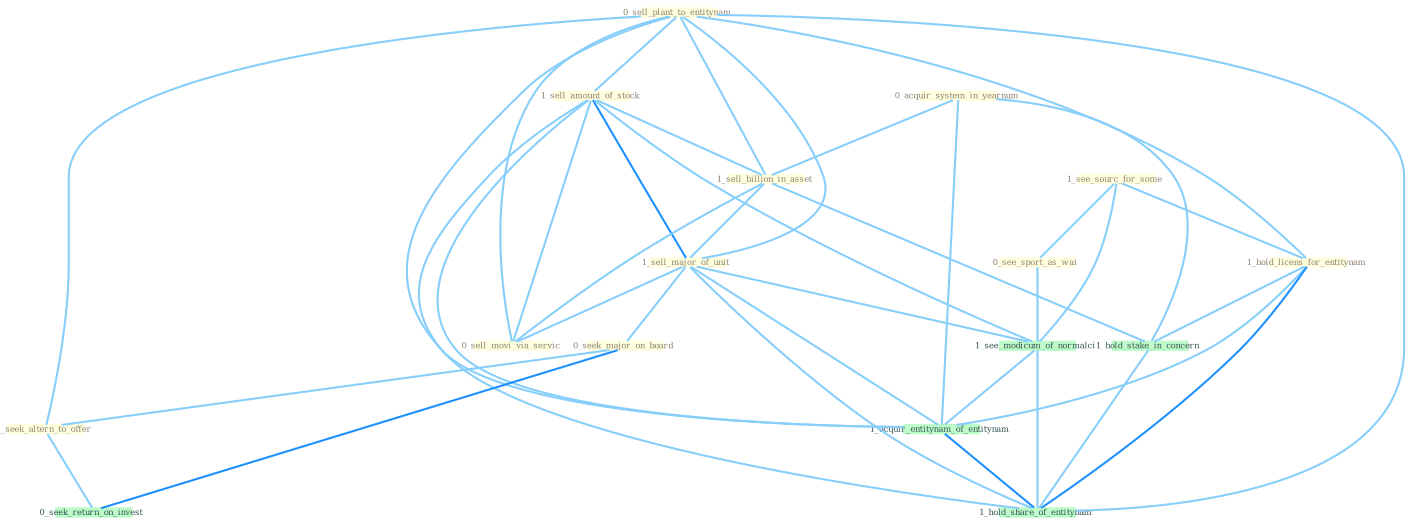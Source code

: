 Graph G{ 
    node
    [shape=polygon,style=filled,width=.5,height=.06,color="#BDFCC9",fixedsize=true,fontsize=4,
    fontcolor="#2f4f4f"];
    {node
    [color="#ffffe0", fontcolor="#8b7d6b"] "0_acquir_system_in_yearnum " "1_see_sourc_for_some " "0_sell_plant_to_entitynam " "1_sell_amount_of_stock " "0_see_sport_as_wai " "1_sell_billion_in_asset " "1_sell_major_of_unit " "0_seek_major_on_board " "1_seek_altern_to_offer " "1_hold_licens_for_entitynam " "0_sell_movi_via_servic "}
{node [color="#fff0f5", fontcolor="#b22222"]}
edge [color="#B0E2FF"];

	"0_acquir_system_in_yearnum " -- "1_sell_billion_in_asset " [w="1", color="#87cefa" ];
	"0_acquir_system_in_yearnum " -- "1_hold_stake_in_concern " [w="1", color="#87cefa" ];
	"0_acquir_system_in_yearnum " -- "1_acquir_entitynam_of_entitynam " [w="1", color="#87cefa" ];
	"1_see_sourc_for_some " -- "0_see_sport_as_wai " [w="1", color="#87cefa" ];
	"1_see_sourc_for_some " -- "1_hold_licens_for_entitynam " [w="1", color="#87cefa" ];
	"1_see_sourc_for_some " -- "1_see_modicum_of_normalci " [w="1", color="#87cefa" ];
	"0_sell_plant_to_entitynam " -- "1_sell_amount_of_stock " [w="1", color="#87cefa" ];
	"0_sell_plant_to_entitynam " -- "1_sell_billion_in_asset " [w="1", color="#87cefa" ];
	"0_sell_plant_to_entitynam " -- "1_sell_major_of_unit " [w="1", color="#87cefa" ];
	"0_sell_plant_to_entitynam " -- "1_seek_altern_to_offer " [w="1", color="#87cefa" ];
	"0_sell_plant_to_entitynam " -- "1_hold_licens_for_entitynam " [w="1", color="#87cefa" ];
	"0_sell_plant_to_entitynam " -- "0_sell_movi_via_servic " [w="1", color="#87cefa" ];
	"0_sell_plant_to_entitynam " -- "1_acquir_entitynam_of_entitynam " [w="1", color="#87cefa" ];
	"0_sell_plant_to_entitynam " -- "1_hold_share_of_entitynam " [w="1", color="#87cefa" ];
	"1_sell_amount_of_stock " -- "1_sell_billion_in_asset " [w="1", color="#87cefa" ];
	"1_sell_amount_of_stock " -- "1_sell_major_of_unit " [w="2", color="#1e90ff" , len=0.8];
	"1_sell_amount_of_stock " -- "0_sell_movi_via_servic " [w="1", color="#87cefa" ];
	"1_sell_amount_of_stock " -- "1_see_modicum_of_normalci " [w="1", color="#87cefa" ];
	"1_sell_amount_of_stock " -- "1_acquir_entitynam_of_entitynam " [w="1", color="#87cefa" ];
	"1_sell_amount_of_stock " -- "1_hold_share_of_entitynam " [w="1", color="#87cefa" ];
	"0_see_sport_as_wai " -- "1_see_modicum_of_normalci " [w="1", color="#87cefa" ];
	"1_sell_billion_in_asset " -- "1_sell_major_of_unit " [w="1", color="#87cefa" ];
	"1_sell_billion_in_asset " -- "0_sell_movi_via_servic " [w="1", color="#87cefa" ];
	"1_sell_billion_in_asset " -- "1_hold_stake_in_concern " [w="1", color="#87cefa" ];
	"1_sell_major_of_unit " -- "0_seek_major_on_board " [w="1", color="#87cefa" ];
	"1_sell_major_of_unit " -- "0_sell_movi_via_servic " [w="1", color="#87cefa" ];
	"1_sell_major_of_unit " -- "1_see_modicum_of_normalci " [w="1", color="#87cefa" ];
	"1_sell_major_of_unit " -- "1_acquir_entitynam_of_entitynam " [w="1", color="#87cefa" ];
	"1_sell_major_of_unit " -- "1_hold_share_of_entitynam " [w="1", color="#87cefa" ];
	"0_seek_major_on_board " -- "1_seek_altern_to_offer " [w="1", color="#87cefa" ];
	"0_seek_major_on_board " -- "0_seek_return_on_invest " [w="2", color="#1e90ff" , len=0.8];
	"1_seek_altern_to_offer " -- "0_seek_return_on_invest " [w="1", color="#87cefa" ];
	"1_hold_licens_for_entitynam " -- "1_hold_stake_in_concern " [w="1", color="#87cefa" ];
	"1_hold_licens_for_entitynam " -- "1_acquir_entitynam_of_entitynam " [w="1", color="#87cefa" ];
	"1_hold_licens_for_entitynam " -- "1_hold_share_of_entitynam " [w="2", color="#1e90ff" , len=0.8];
	"1_hold_stake_in_concern " -- "1_hold_share_of_entitynam " [w="1", color="#87cefa" ];
	"1_see_modicum_of_normalci " -- "1_acquir_entitynam_of_entitynam " [w="1", color="#87cefa" ];
	"1_see_modicum_of_normalci " -- "1_hold_share_of_entitynam " [w="1", color="#87cefa" ];
	"1_acquir_entitynam_of_entitynam " -- "1_hold_share_of_entitynam " [w="2", color="#1e90ff" , len=0.8];
}